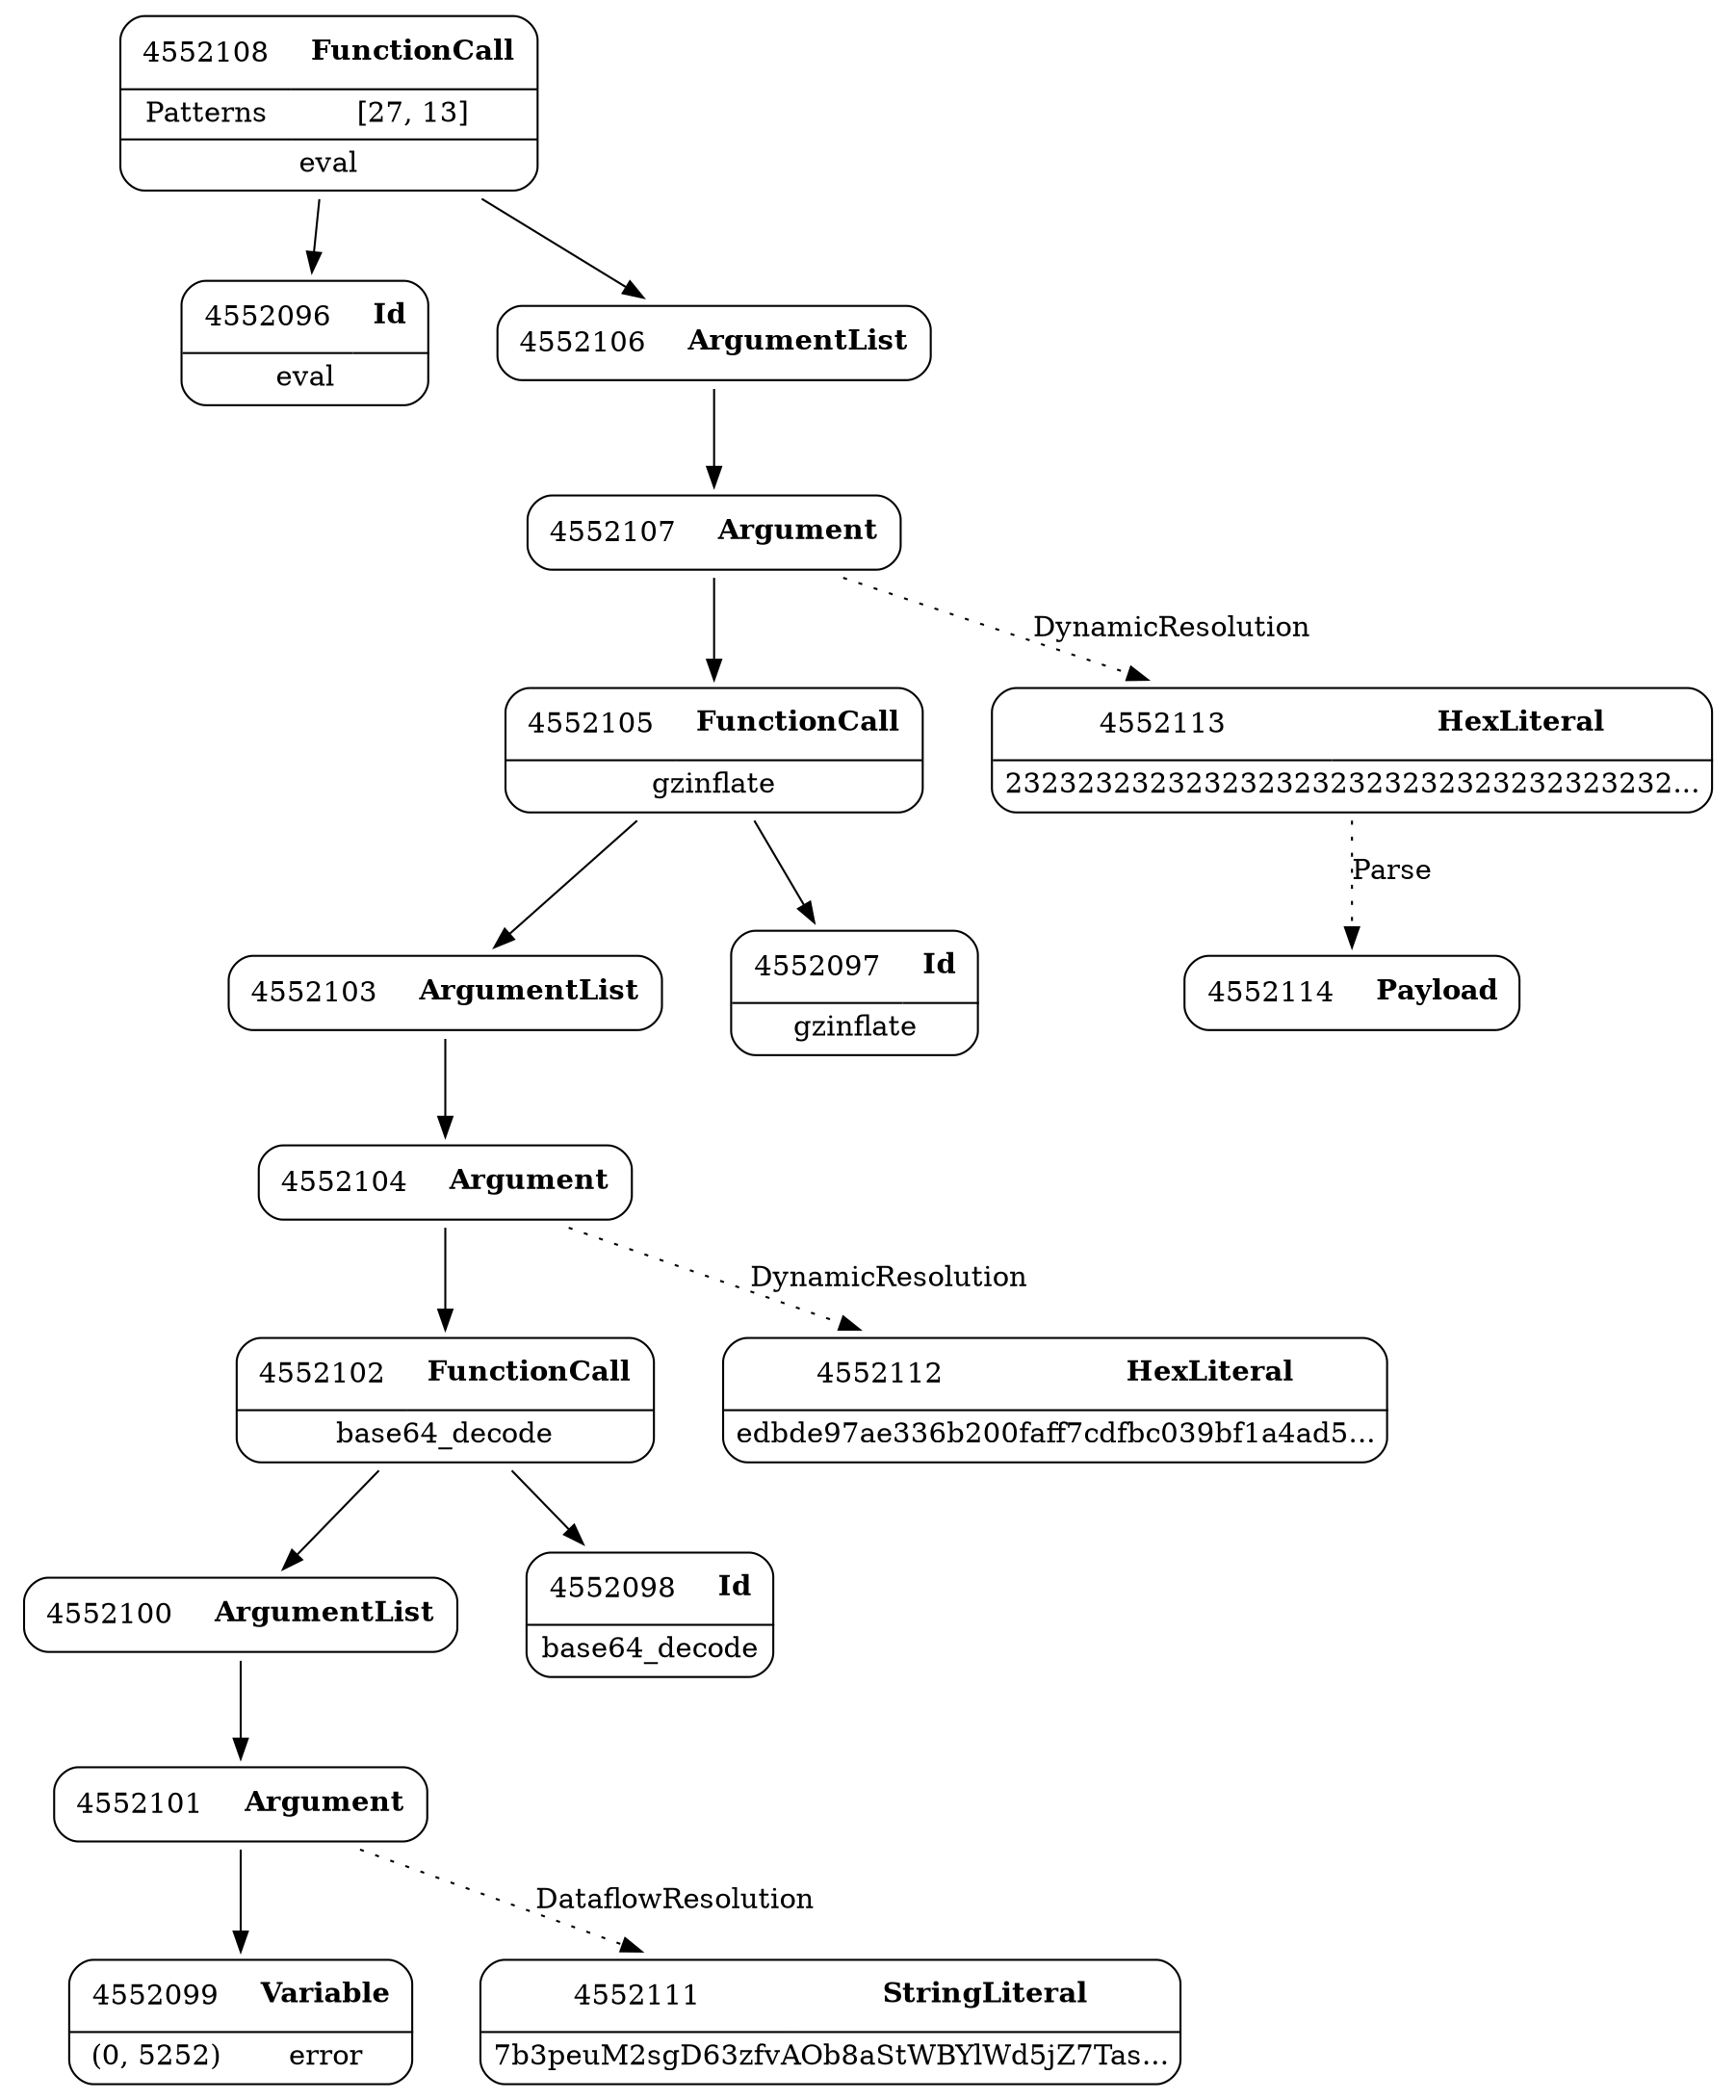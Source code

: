 digraph ast {
node [shape=none];
4552101 [label=<<TABLE border='1' cellspacing='0' cellpadding='10' style='rounded' ><TR><TD border='0'>4552101</TD><TD border='0'><B>Argument</B></TD></TR></TABLE>>];
4552101 -> 4552099 [weight=2];
4552101 -> 4552111 [style=dotted,label=DataflowResolution];
4552100 [label=<<TABLE border='1' cellspacing='0' cellpadding='10' style='rounded' ><TR><TD border='0'>4552100</TD><TD border='0'><B>ArgumentList</B></TD></TR></TABLE>>];
4552100 -> 4552101 [weight=2];
4552103 [label=<<TABLE border='1' cellspacing='0' cellpadding='10' style='rounded' ><TR><TD border='0'>4552103</TD><TD border='0'><B>ArgumentList</B></TD></TR></TABLE>>];
4552103 -> 4552104 [weight=2];
4552102 [label=<<TABLE border='1' cellspacing='0' cellpadding='10' style='rounded' ><TR><TD border='0'>4552102</TD><TD border='0'><B>FunctionCall</B></TD></TR><HR/><TR><TD border='0' cellpadding='5' colspan='2'>base64_decode</TD></TR></TABLE>>];
4552102 -> 4552098 [weight=2];
4552102 -> 4552100 [weight=2];
4552097 [label=<<TABLE border='1' cellspacing='0' cellpadding='10' style='rounded' ><TR><TD border='0'>4552097</TD><TD border='0'><B>Id</B></TD></TR><HR/><TR><TD border='0' cellpadding='5' colspan='2'>gzinflate</TD></TR></TABLE>>];
4552096 [label=<<TABLE border='1' cellspacing='0' cellpadding='10' style='rounded' ><TR><TD border='0'>4552096</TD><TD border='0'><B>Id</B></TD></TR><HR/><TR><TD border='0' cellpadding='5' colspan='2'>eval</TD></TR></TABLE>>];
4552099 [label=<<TABLE border='1' cellspacing='0' cellpadding='10' style='rounded' ><TR><TD border='0'>4552099</TD><TD border='0'><B>Variable</B></TD></TR><HR/><TR><TD border='0' cellpadding='5'>(0, 5252)</TD><TD border='0' cellpadding='5'>error</TD></TR></TABLE>>];
4552098 [label=<<TABLE border='1' cellspacing='0' cellpadding='10' style='rounded' ><TR><TD border='0'>4552098</TD><TD border='0'><B>Id</B></TD></TR><HR/><TR><TD border='0' cellpadding='5' colspan='2'>base64_decode</TD></TR></TABLE>>];
4552108 [label=<<TABLE border='1' cellspacing='0' cellpadding='10' style='rounded' ><TR><TD border='0'>4552108</TD><TD border='0'><B>FunctionCall</B></TD></TR><HR/><TR><TD border='0' cellpadding='5'>Patterns</TD><TD border='0' cellpadding='5'>[27, 13]</TD></TR><HR/><TR><TD border='0' cellpadding='5' colspan='2'>eval</TD></TR></TABLE>>];
4552108 -> 4552096 [weight=2];
4552108 -> 4552106 [weight=2];
4552111 [label=<<TABLE border='1' cellspacing='0' cellpadding='10' style='rounded' ><TR><TD border='0'>4552111</TD><TD border='0'><B>StringLiteral</B></TD></TR><HR/><TR><TD border='0' cellpadding='5' colspan='2'>7b3peuM2sgD63zfvAOb8aStWBYlWd5jZ7Tas...</TD></TR></TABLE>>];
4552105 [label=<<TABLE border='1' cellspacing='0' cellpadding='10' style='rounded' ><TR><TD border='0'>4552105</TD><TD border='0'><B>FunctionCall</B></TD></TR><HR/><TR><TD border='0' cellpadding='5' colspan='2'>gzinflate</TD></TR></TABLE>>];
4552105 -> 4552097 [weight=2];
4552105 -> 4552103 [weight=2];
4552104 [label=<<TABLE border='1' cellspacing='0' cellpadding='10' style='rounded' ><TR><TD border='0'>4552104</TD><TD border='0'><B>Argument</B></TD></TR></TABLE>>];
4552104 -> 4552102 [weight=2];
4552104 -> 4552112 [style=dotted,label=DynamicResolution];
4552107 [label=<<TABLE border='1' cellspacing='0' cellpadding='10' style='rounded' ><TR><TD border='0'>4552107</TD><TD border='0'><B>Argument</B></TD></TR></TABLE>>];
4552107 -> 4552105 [weight=2];
4552107 -> 4552113 [style=dotted,label=DynamicResolution];
4552106 [label=<<TABLE border='1' cellspacing='0' cellpadding='10' style='rounded' ><TR><TD border='0'>4552106</TD><TD border='0'><B>ArgumentList</B></TD></TR></TABLE>>];
4552106 -> 4552107 [weight=2];
4552113 [label=<<TABLE border='1' cellspacing='0' cellpadding='10' style='rounded' ><TR><TD border='0'>4552113</TD><TD border='0'><B>HexLiteral</B></TD></TR><HR/><TR><TD border='0' cellpadding='5' colspan='2'>2323232323232323232323232323232323232...</TD></TR></TABLE>>];
4552113 -> 4552114 [style=dotted,label=Parse];
4552112 [label=<<TABLE border='1' cellspacing='0' cellpadding='10' style='rounded' ><TR><TD border='0'>4552112</TD><TD border='0'><B>HexLiteral</B></TD></TR><HR/><TR><TD border='0' cellpadding='5' colspan='2'>edbde97ae336b200faff7cdfbc039bf1a4ad5...</TD></TR></TABLE>>];
4552114 [label=<<TABLE border='1' cellspacing='0' cellpadding='10' style='rounded' ><TR><TD border='0'>4552114</TD><TD border='0'><B>Payload</B></TD></TR></TABLE>>];
}
